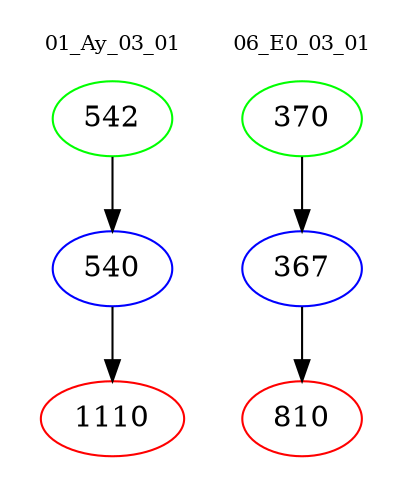 digraph{
subgraph cluster_0 {
color = white
label = "01_Ay_03_01";
fontsize=10;
T0_542 [label="542", color="green"]
T0_542 -> T0_540 [color="black"]
T0_540 [label="540", color="blue"]
T0_540 -> T0_1110 [color="black"]
T0_1110 [label="1110", color="red"]
}
subgraph cluster_1 {
color = white
label = "06_E0_03_01";
fontsize=10;
T1_370 [label="370", color="green"]
T1_370 -> T1_367 [color="black"]
T1_367 [label="367", color="blue"]
T1_367 -> T1_810 [color="black"]
T1_810 [label="810", color="red"]
}
}
